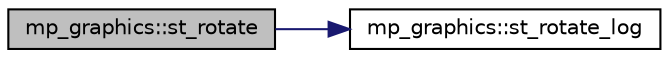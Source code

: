 digraph "mp_graphics::st_rotate"
{
  edge [fontname="Helvetica",fontsize="10",labelfontname="Helvetica",labelfontsize="10"];
  node [fontname="Helvetica",fontsize="10",shape=record];
  rankdir="LR";
  Node7590 [label="mp_graphics::st_rotate",height=0.2,width=0.4,color="black", fillcolor="grey75", style="filled", fontcolor="black"];
  Node7590 -> Node7591 [color="midnightblue",fontsize="10",style="solid",fontname="Helvetica"];
  Node7591 [label="mp_graphics::st_rotate_log",height=0.2,width=0.4,color="black", fillcolor="white", style="filled",URL="$da/d2c/classmp__graphics.html#a1b98ac38cd95b2d44e9098f5dc2cc8a2"];
}
